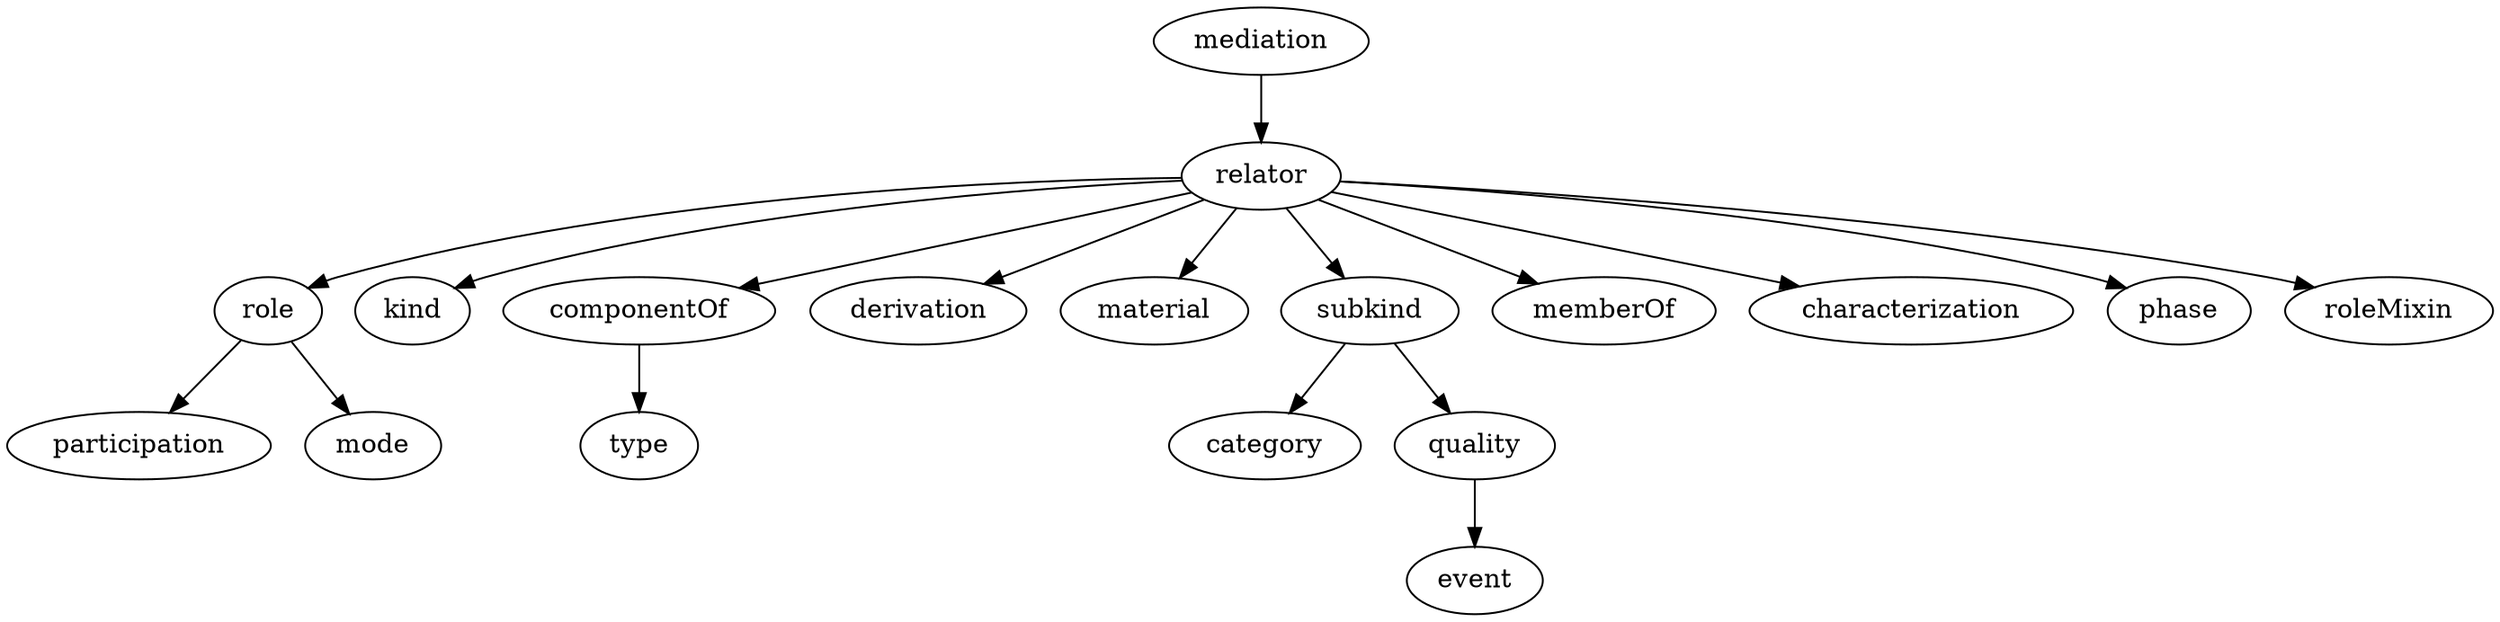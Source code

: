 strict digraph  {
mediation;
relator;
role;
kind;
componentOf;
derivation;
material;
subkind;
memberOf;
characterization;
phase;
roleMixin;
participation;
mode;
category;
quality;
type;
event;
mediation -> relator;
relator -> role;
relator -> kind;
relator -> componentOf;
relator -> derivation;
relator -> material;
relator -> subkind;
relator -> memberOf;
relator -> characterization;
relator -> phase;
relator -> roleMixin;
role -> participation;
role -> mode;
componentOf -> type;
subkind -> category;
subkind -> quality;
quality -> event;
}
